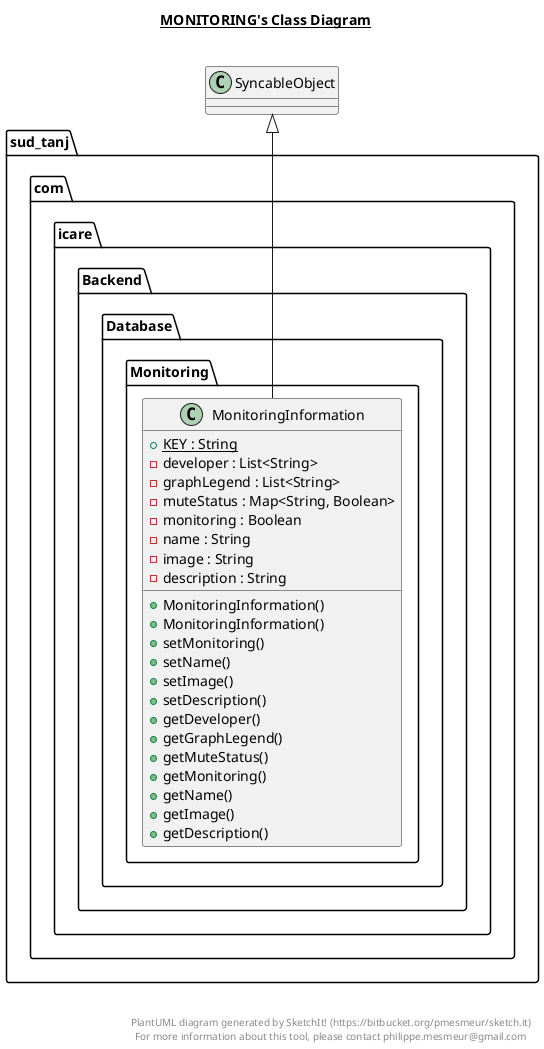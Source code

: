 @startuml

title __MONITORING's Class Diagram__\n

  package sud_tanj.com.icare {
    package sud_tanj.com.icare.Backend {
      package sud_tanj.com.icare.Backend.Database {
        package sud_tanj.com.icare.Backend.Database.Monitoring {
          class MonitoringInformation {
              {static} + KEY : String
              - developer : List<String>
              - graphLegend : List<String>
              - muteStatus : Map<String, Boolean>
              - monitoring : Boolean
              - name : String
              - image : String
              - description : String
              + MonitoringInformation()
              + MonitoringInformation()
              + setMonitoring()
              + setName()
              + setImage()
              + setDescription()
              + getDeveloper()
              + getGraphLegend()
              + getMuteStatus()
              + getMonitoring()
              + getName()
              + getImage()
              + getDescription()
          }
        }
      }
    }
  }
  

  MonitoringInformation -up-|> SyncableObject


right footer


PlantUML diagram generated by SketchIt! (https://bitbucket.org/pmesmeur/sketch.it)
For more information about this tool, please contact philippe.mesmeur@gmail.com
endfooter

@enduml
